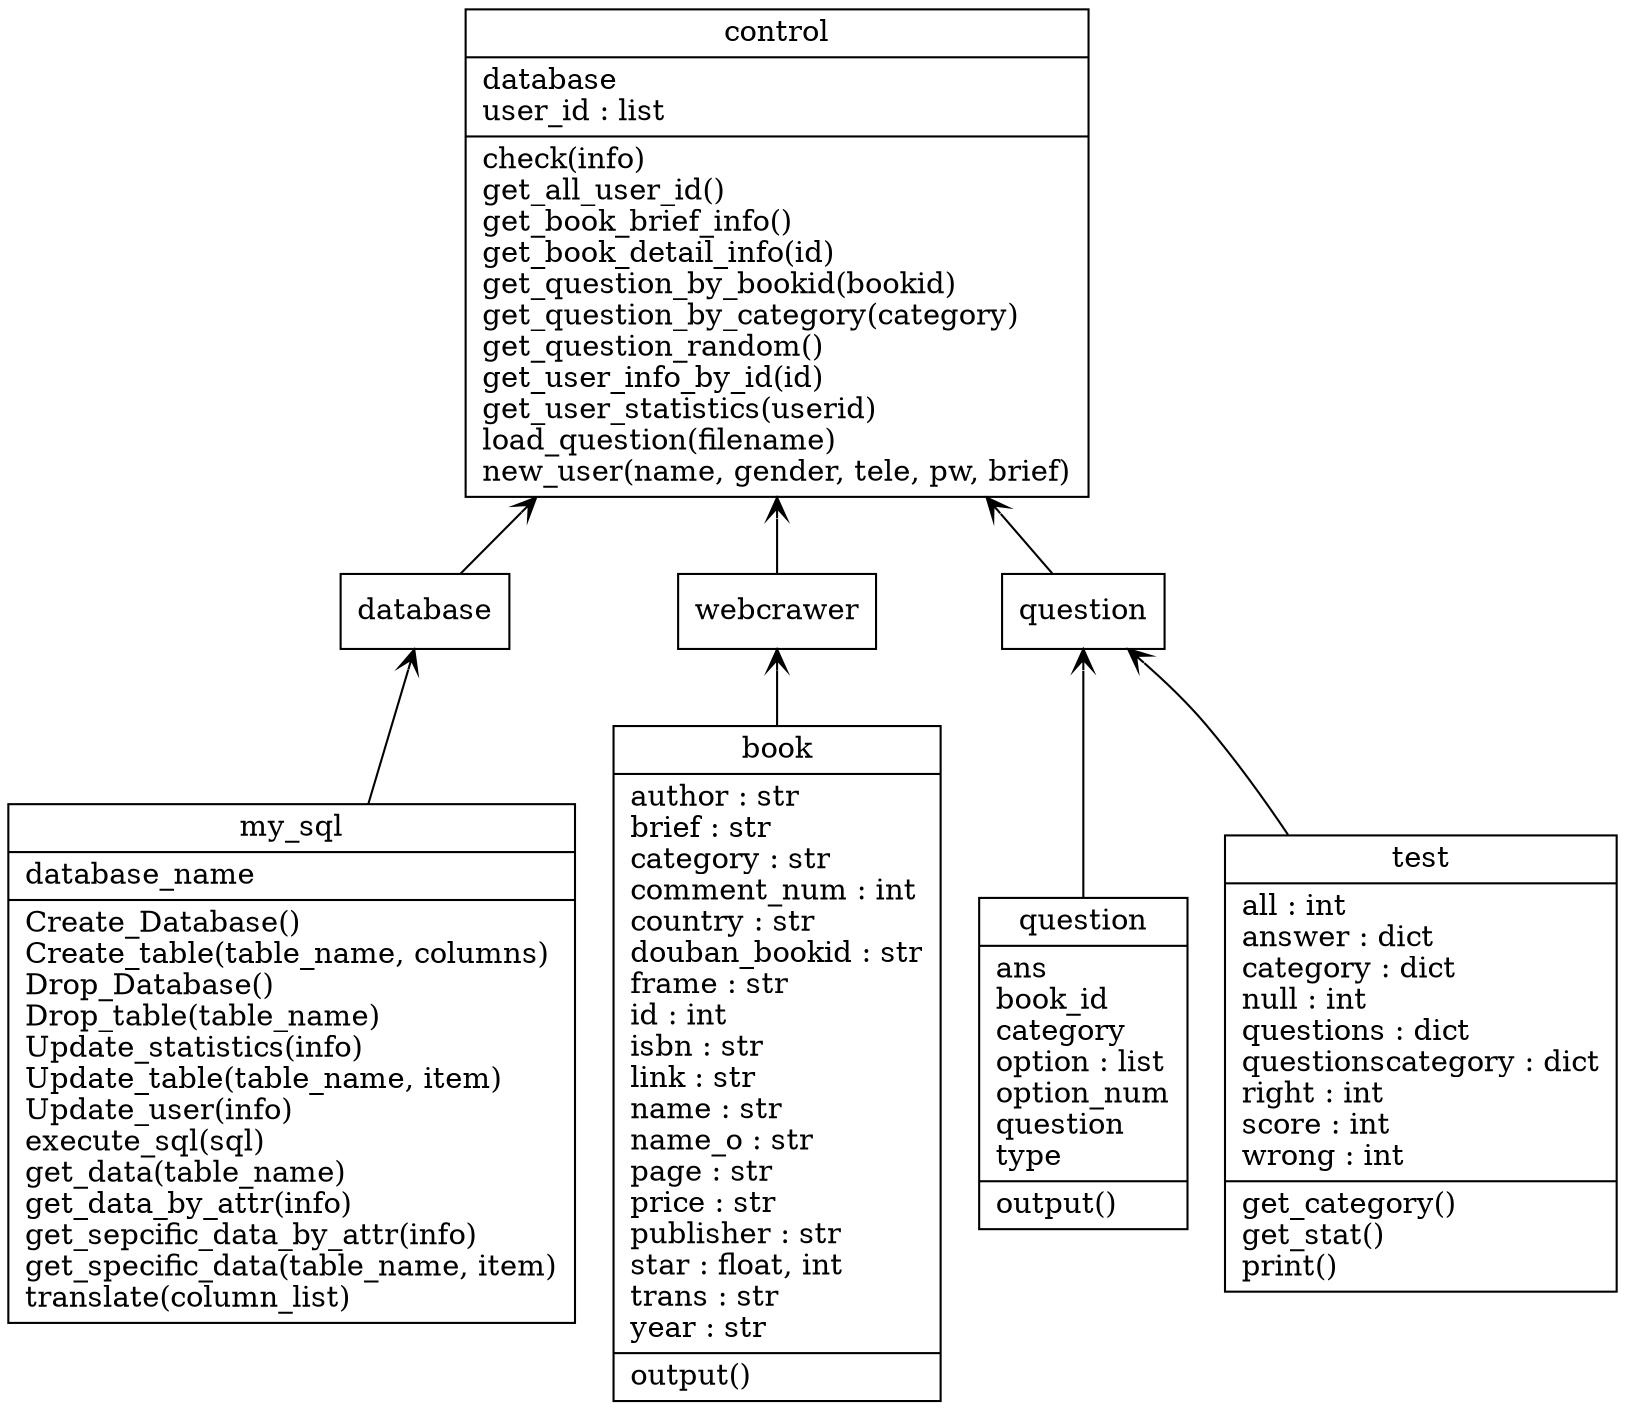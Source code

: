 digraph "classes_Pyreverse" {
charset="utf-8"
rankdir=BT
"0" [label="{control|database\luser_id : list\l|check(info)\lget_all_user_id()\lget_book_brief_info()\lget_book_detail_info(id)\lget_question_by_bookid(bookid)\lget_question_by_category(category)\lget_question_random()\lget_user_info_by_id(id)\lget_user_statistics(userid)\lload_question(filename)\lnew_user(name, gender, tele, pw, brief)\l}", shape="record"];
"1" [label="{database}", shape="record"];
"2" [label="{my_sql|database_name\l|Create_Database()\lCreate_table(table_name, columns)\lDrop_Database()\lDrop_table(table_name)\lUpdate_statistics(info)\lUpdate_table(table_name, item)\lUpdate_user(info)\lexecute_sql(sql)\lget_data(table_name)\lget_data_by_attr(info)\lget_sepcific_data_by_attr(info)\lget_specific_data(table_name, item)\ltranslate(column_list)\l}", shape="record"];
"3" [label="{question|ans\lbook_id\lcategory\loption : list\loption_num\lquestion\ltype\l|output()\l}", shape="record"];
"4" [label="{test|all : int\lanswer : dict\lcategory : dict\lnull : int\lquestions : dict\lquestionscategory : dict\lright : int\lscore : int\lwrong : int\l|get_category()\lget_stat()\lprint()\l}", shape="record"];
"5" [label="webcrawer", shape="box"];
"6" [label="{book|author : str\lbrief : str\lcategory : str\lcomment_num : int\lcountry : str\ldouban_bookid : str\lframe : str\lid : int\lisbn : str\llink : str\lname : str\lname_o : str\lpage : str\lprice : str\lpublisher : str\lstar : float, int\ltrans : str\lyear : str\l|output()\l}", shape="record"];
"7"[label="question", shape="box"];

"2" -> "1" [arrowhead="open", arrowtail="none"];
"1" -> "0" [arrowhead="open", arrowtail="none"];
"3" -> "7" [arrowhead="open", arrowtail="none"];
"4" -> "7" [arrowhead="open", arrowtail="none"];
"6" -> "5" [arrowhead="open", arrowtail="none"];
"5" -> "0" [arrowhead="open", arrowtail="none"];
"7" -> "0" [arrowhead="open", arrowtail="none"];

}

